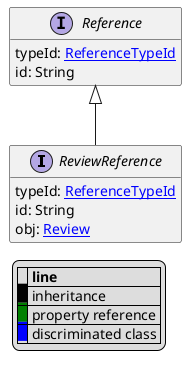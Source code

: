 @startuml

hide empty fields
hide empty methods
legend
|= |= line |
|<back:black>   </back>| inheritance |
|<back:green>   </back>| property reference |
|<back:blue>   </back>| discriminated class |
endlegend
interface ReviewReference [[ReviewReference.svg]] extends Reference {
    typeId: [[ReferenceTypeId.svg ReferenceTypeId]]
    id: String
    obj: [[Review.svg Review]]
}
interface Reference [[Reference.svg]]  {
    typeId: [[ReferenceTypeId.svg ReferenceTypeId]]
    id: String
}





@enduml
